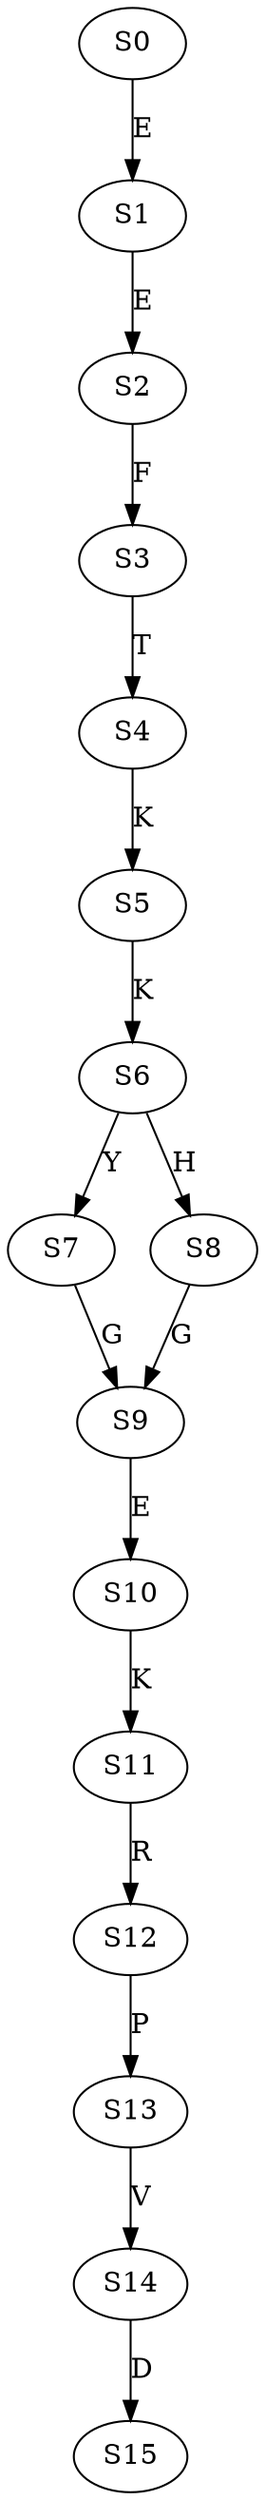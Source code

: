 strict digraph  {
	S0 -> S1 [ label = E ];
	S1 -> S2 [ label = E ];
	S2 -> S3 [ label = F ];
	S3 -> S4 [ label = T ];
	S4 -> S5 [ label = K ];
	S5 -> S6 [ label = K ];
	S6 -> S7 [ label = Y ];
	S6 -> S8 [ label = H ];
	S7 -> S9 [ label = G ];
	S8 -> S9 [ label = G ];
	S9 -> S10 [ label = E ];
	S10 -> S11 [ label = K ];
	S11 -> S12 [ label = R ];
	S12 -> S13 [ label = P ];
	S13 -> S14 [ label = V ];
	S14 -> S15 [ label = D ];
}
